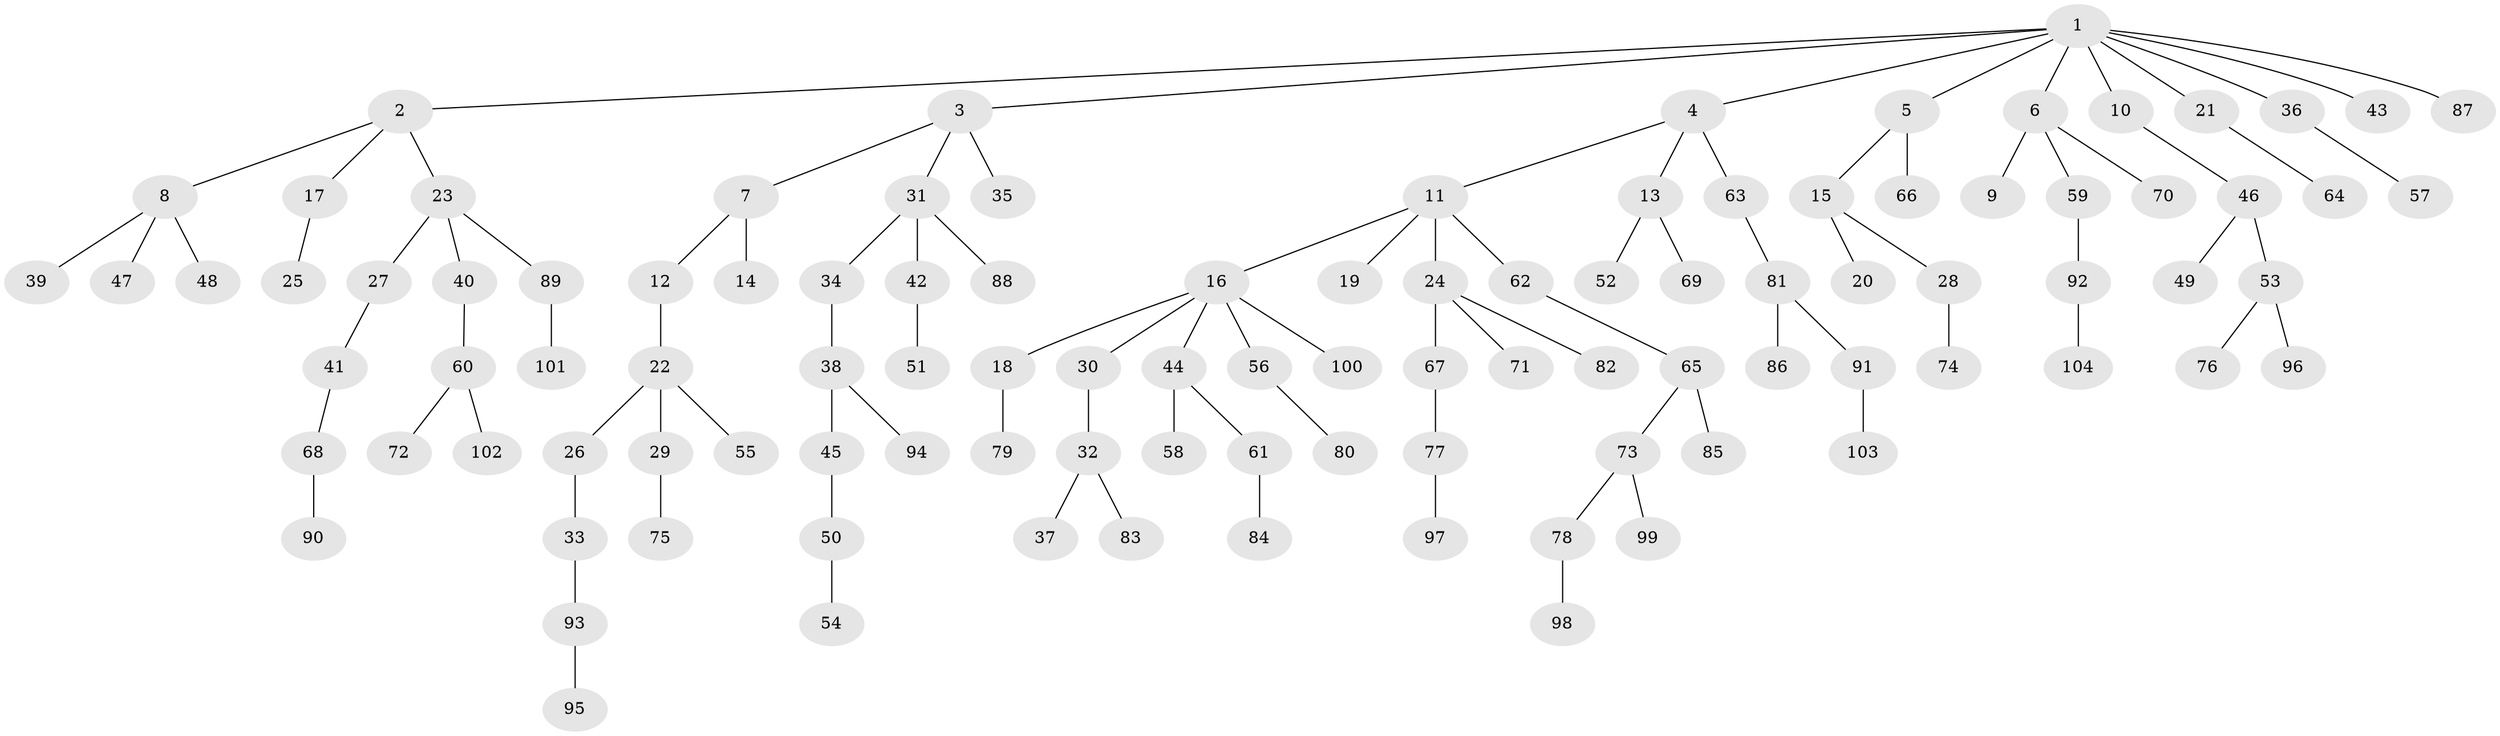 // Generated by graph-tools (version 1.1) at 2025/15/03/09/25 04:15:39]
// undirected, 104 vertices, 103 edges
graph export_dot {
graph [start="1"]
  node [color=gray90,style=filled];
  1;
  2;
  3;
  4;
  5;
  6;
  7;
  8;
  9;
  10;
  11;
  12;
  13;
  14;
  15;
  16;
  17;
  18;
  19;
  20;
  21;
  22;
  23;
  24;
  25;
  26;
  27;
  28;
  29;
  30;
  31;
  32;
  33;
  34;
  35;
  36;
  37;
  38;
  39;
  40;
  41;
  42;
  43;
  44;
  45;
  46;
  47;
  48;
  49;
  50;
  51;
  52;
  53;
  54;
  55;
  56;
  57;
  58;
  59;
  60;
  61;
  62;
  63;
  64;
  65;
  66;
  67;
  68;
  69;
  70;
  71;
  72;
  73;
  74;
  75;
  76;
  77;
  78;
  79;
  80;
  81;
  82;
  83;
  84;
  85;
  86;
  87;
  88;
  89;
  90;
  91;
  92;
  93;
  94;
  95;
  96;
  97;
  98;
  99;
  100;
  101;
  102;
  103;
  104;
  1 -- 2;
  1 -- 3;
  1 -- 4;
  1 -- 5;
  1 -- 6;
  1 -- 10;
  1 -- 21;
  1 -- 36;
  1 -- 43;
  1 -- 87;
  2 -- 8;
  2 -- 17;
  2 -- 23;
  3 -- 7;
  3 -- 31;
  3 -- 35;
  4 -- 11;
  4 -- 13;
  4 -- 63;
  5 -- 15;
  5 -- 66;
  6 -- 9;
  6 -- 59;
  6 -- 70;
  7 -- 12;
  7 -- 14;
  8 -- 39;
  8 -- 47;
  8 -- 48;
  10 -- 46;
  11 -- 16;
  11 -- 19;
  11 -- 24;
  11 -- 62;
  12 -- 22;
  13 -- 52;
  13 -- 69;
  15 -- 20;
  15 -- 28;
  16 -- 18;
  16 -- 30;
  16 -- 44;
  16 -- 56;
  16 -- 100;
  17 -- 25;
  18 -- 79;
  21 -- 64;
  22 -- 26;
  22 -- 29;
  22 -- 55;
  23 -- 27;
  23 -- 40;
  23 -- 89;
  24 -- 67;
  24 -- 71;
  24 -- 82;
  26 -- 33;
  27 -- 41;
  28 -- 74;
  29 -- 75;
  30 -- 32;
  31 -- 34;
  31 -- 42;
  31 -- 88;
  32 -- 37;
  32 -- 83;
  33 -- 93;
  34 -- 38;
  36 -- 57;
  38 -- 45;
  38 -- 94;
  40 -- 60;
  41 -- 68;
  42 -- 51;
  44 -- 58;
  44 -- 61;
  45 -- 50;
  46 -- 49;
  46 -- 53;
  50 -- 54;
  53 -- 76;
  53 -- 96;
  56 -- 80;
  59 -- 92;
  60 -- 72;
  60 -- 102;
  61 -- 84;
  62 -- 65;
  63 -- 81;
  65 -- 73;
  65 -- 85;
  67 -- 77;
  68 -- 90;
  73 -- 78;
  73 -- 99;
  77 -- 97;
  78 -- 98;
  81 -- 86;
  81 -- 91;
  89 -- 101;
  91 -- 103;
  92 -- 104;
  93 -- 95;
}
